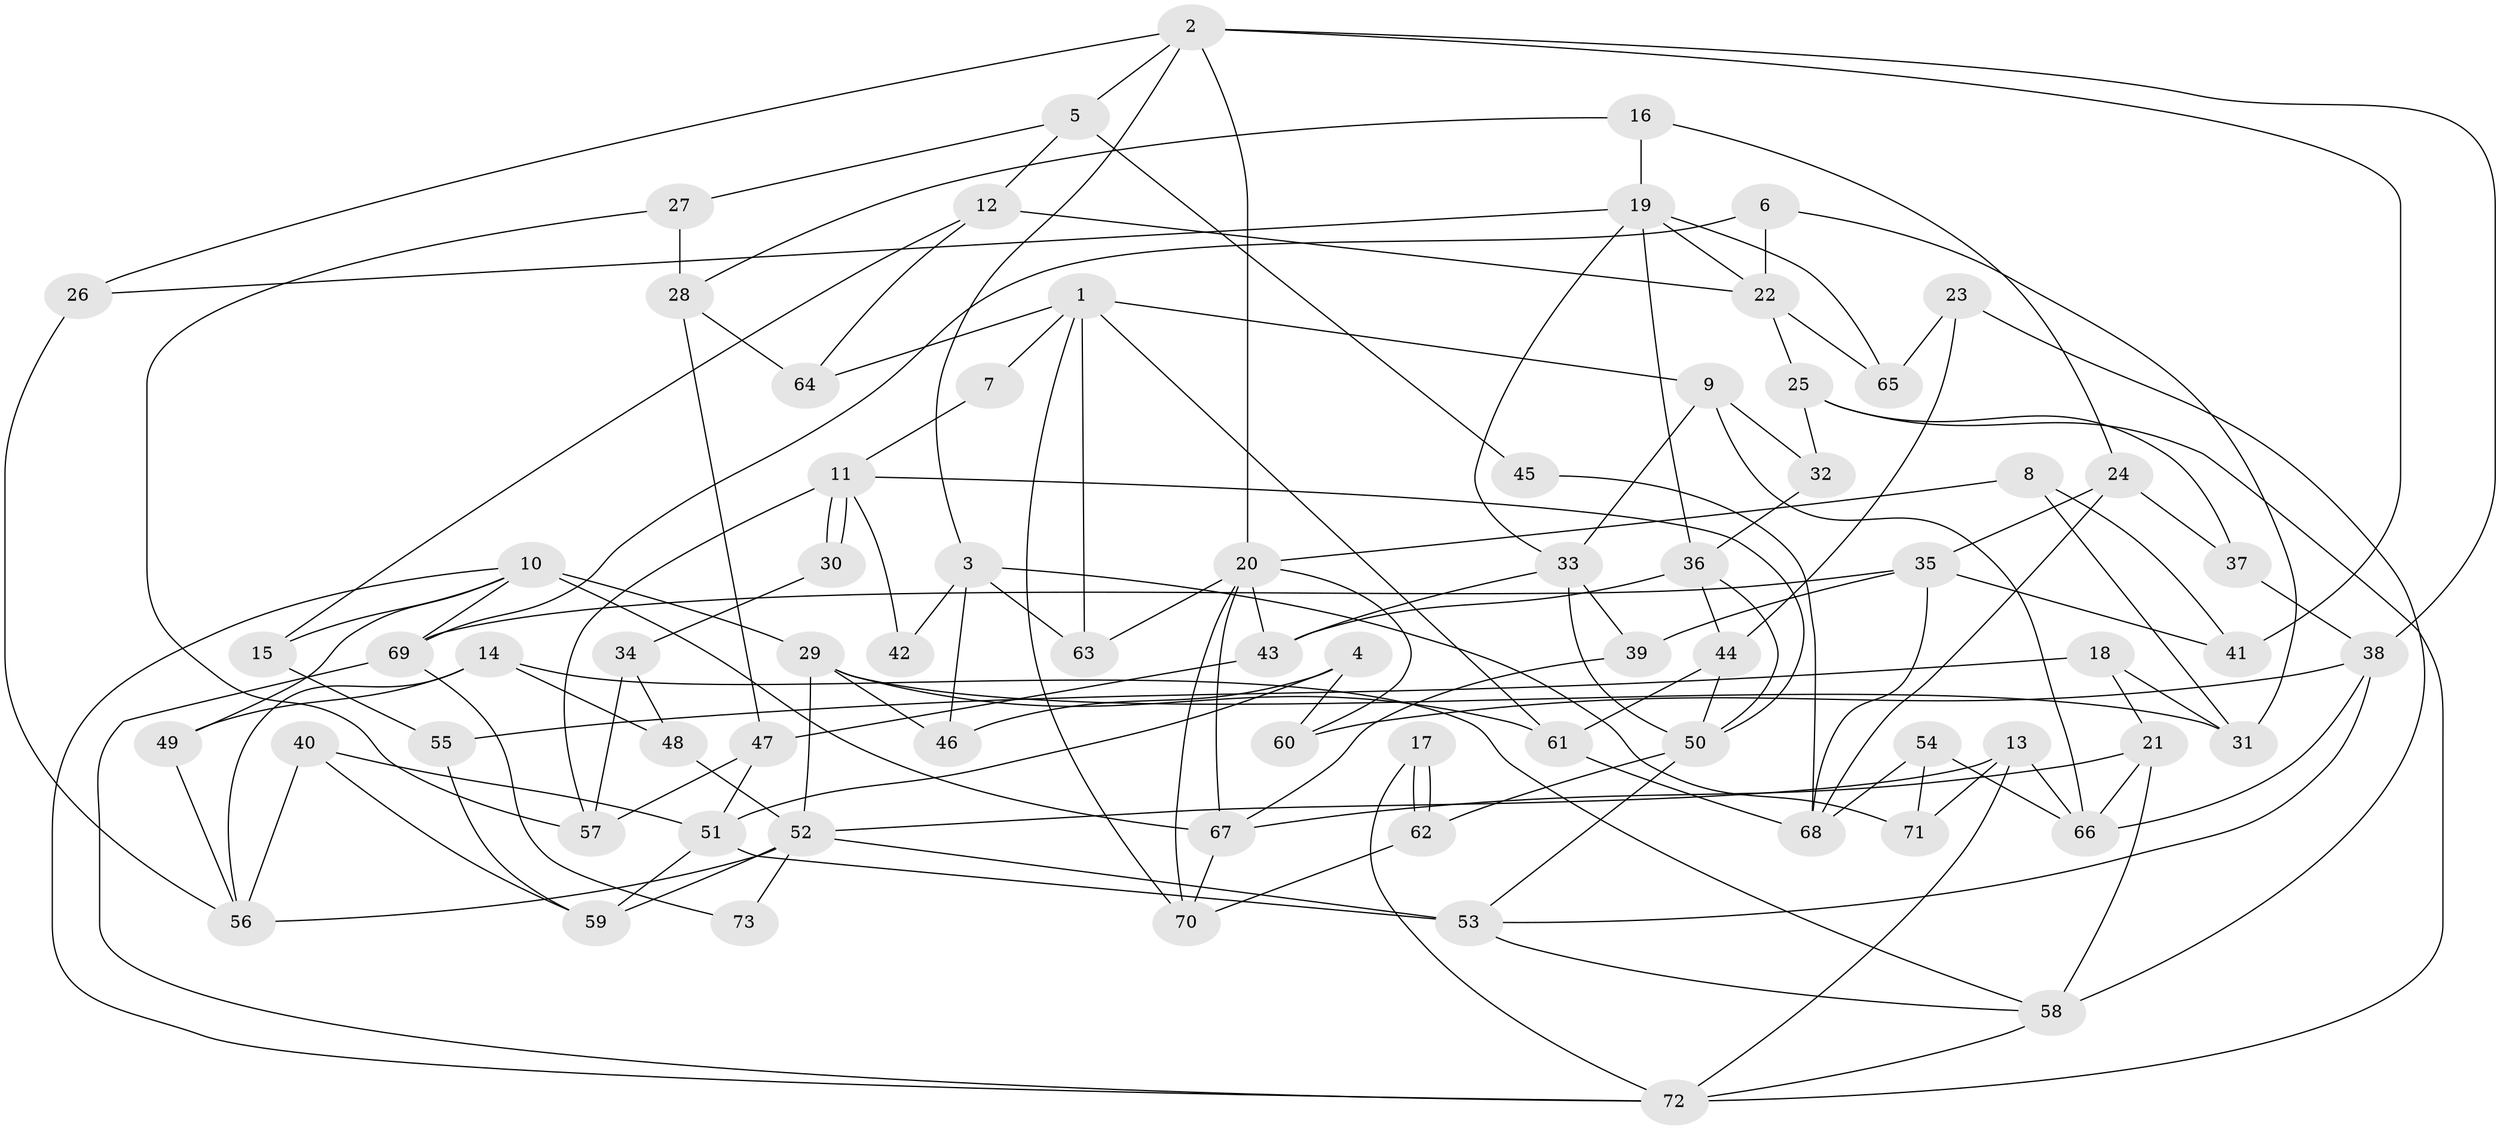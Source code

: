 // Generated by graph-tools (version 1.1) at 2025/26/03/09/25 03:26:10]
// undirected, 73 vertices, 146 edges
graph export_dot {
graph [start="1"]
  node [color=gray90,style=filled];
  1;
  2;
  3;
  4;
  5;
  6;
  7;
  8;
  9;
  10;
  11;
  12;
  13;
  14;
  15;
  16;
  17;
  18;
  19;
  20;
  21;
  22;
  23;
  24;
  25;
  26;
  27;
  28;
  29;
  30;
  31;
  32;
  33;
  34;
  35;
  36;
  37;
  38;
  39;
  40;
  41;
  42;
  43;
  44;
  45;
  46;
  47;
  48;
  49;
  50;
  51;
  52;
  53;
  54;
  55;
  56;
  57;
  58;
  59;
  60;
  61;
  62;
  63;
  64;
  65;
  66;
  67;
  68;
  69;
  70;
  71;
  72;
  73;
  1 -- 9;
  1 -- 61;
  1 -- 7;
  1 -- 63;
  1 -- 64;
  1 -- 70;
  2 -- 26;
  2 -- 41;
  2 -- 3;
  2 -- 5;
  2 -- 20;
  2 -- 38;
  3 -- 63;
  3 -- 42;
  3 -- 46;
  3 -- 71;
  4 -- 51;
  4 -- 46;
  4 -- 60;
  5 -- 12;
  5 -- 27;
  5 -- 45;
  6 -- 22;
  6 -- 69;
  6 -- 31;
  7 -- 11;
  8 -- 20;
  8 -- 31;
  8 -- 41;
  9 -- 33;
  9 -- 66;
  9 -- 32;
  10 -- 72;
  10 -- 67;
  10 -- 15;
  10 -- 29;
  10 -- 49;
  10 -- 69;
  11 -- 50;
  11 -- 30;
  11 -- 30;
  11 -- 42;
  11 -- 57;
  12 -- 64;
  12 -- 22;
  12 -- 15;
  13 -- 72;
  13 -- 66;
  13 -- 52;
  13 -- 71;
  14 -- 56;
  14 -- 49;
  14 -- 48;
  14 -- 58;
  15 -- 55;
  16 -- 24;
  16 -- 28;
  16 -- 19;
  17 -- 72;
  17 -- 62;
  17 -- 62;
  18 -- 21;
  18 -- 31;
  18 -- 55;
  19 -- 36;
  19 -- 22;
  19 -- 26;
  19 -- 33;
  19 -- 65;
  20 -- 60;
  20 -- 43;
  20 -- 63;
  20 -- 67;
  20 -- 70;
  21 -- 67;
  21 -- 66;
  21 -- 58;
  22 -- 25;
  22 -- 65;
  23 -- 58;
  23 -- 65;
  23 -- 44;
  24 -- 37;
  24 -- 35;
  24 -- 68;
  25 -- 32;
  25 -- 72;
  25 -- 37;
  26 -- 56;
  27 -- 57;
  27 -- 28;
  28 -- 47;
  28 -- 64;
  29 -- 52;
  29 -- 31;
  29 -- 46;
  29 -- 61;
  30 -- 34;
  32 -- 36;
  33 -- 43;
  33 -- 39;
  33 -- 50;
  34 -- 48;
  34 -- 57;
  35 -- 39;
  35 -- 68;
  35 -- 41;
  35 -- 69;
  36 -- 50;
  36 -- 44;
  36 -- 43;
  37 -- 38;
  38 -- 53;
  38 -- 60;
  38 -- 66;
  39 -- 67;
  40 -- 59;
  40 -- 51;
  40 -- 56;
  43 -- 47;
  44 -- 50;
  44 -- 61;
  45 -- 68;
  47 -- 51;
  47 -- 57;
  48 -- 52;
  49 -- 56;
  50 -- 62;
  50 -- 53;
  51 -- 53;
  51 -- 59;
  52 -- 53;
  52 -- 56;
  52 -- 59;
  52 -- 73;
  53 -- 58;
  54 -- 68;
  54 -- 71;
  54 -- 66;
  55 -- 59;
  58 -- 72;
  61 -- 68;
  62 -- 70;
  67 -- 70;
  69 -- 72;
  69 -- 73;
}
